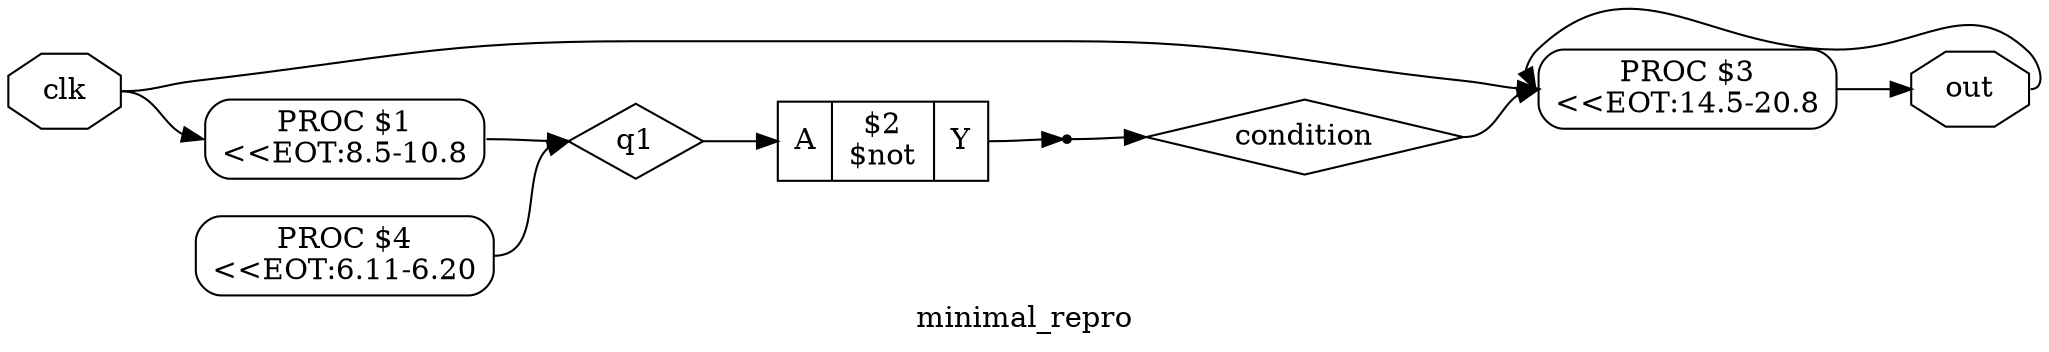 digraph "minimal_repro" {
label="minimal_repro";
rankdir="LR";
remincross=true;
n5 [ shape=diamond, label="q1", color="black", fontcolor="black"];
n6 [ shape=diamond, label="condition", color="black", fontcolor="black"];
n7 [ shape=octagon, label="out", color="black", fontcolor="black"];
n8 [ shape=octagon, label="clk", color="black", fontcolor="black"];
c11 [ shape=record, label="{{<p9> A}|$2\n$not|{<p10> Y}}",  ];
p0 [shape=box, style=rounded, label="PROC $4\n<<EOT:6.11-6.20", ];
p1 [shape=box, style=rounded, label="PROC $3\n<<EOT:14.5-20.8", ];
p2 [shape=box, style=rounded, label="PROC $1\n<<EOT:8.5-10.8", ];
x3 [shape=point, ];
c11:p10:e -> x3:w [color="black", fontcolor="black", label=""];
p0:e -> n5:w [color="black", fontcolor="black", label=""];
p2:e -> n5:w [color="black", fontcolor="black", label=""];
n5:e -> c11:p9:w [color="black", fontcolor="black", label=""];
x3:e -> n6:w [color="black", fontcolor="black", label=""];
n6:e -> p1:w [color="black", fontcolor="black", label=""];
p1:e -> n7:w [color="black", fontcolor="black", label=""];
n7:e -> p1:w [color="black", fontcolor="black", label=""];
n8:e -> p1:w [color="black", fontcolor="black", label=""];
n8:e -> p2:w [color="black", fontcolor="black", label=""];
}
